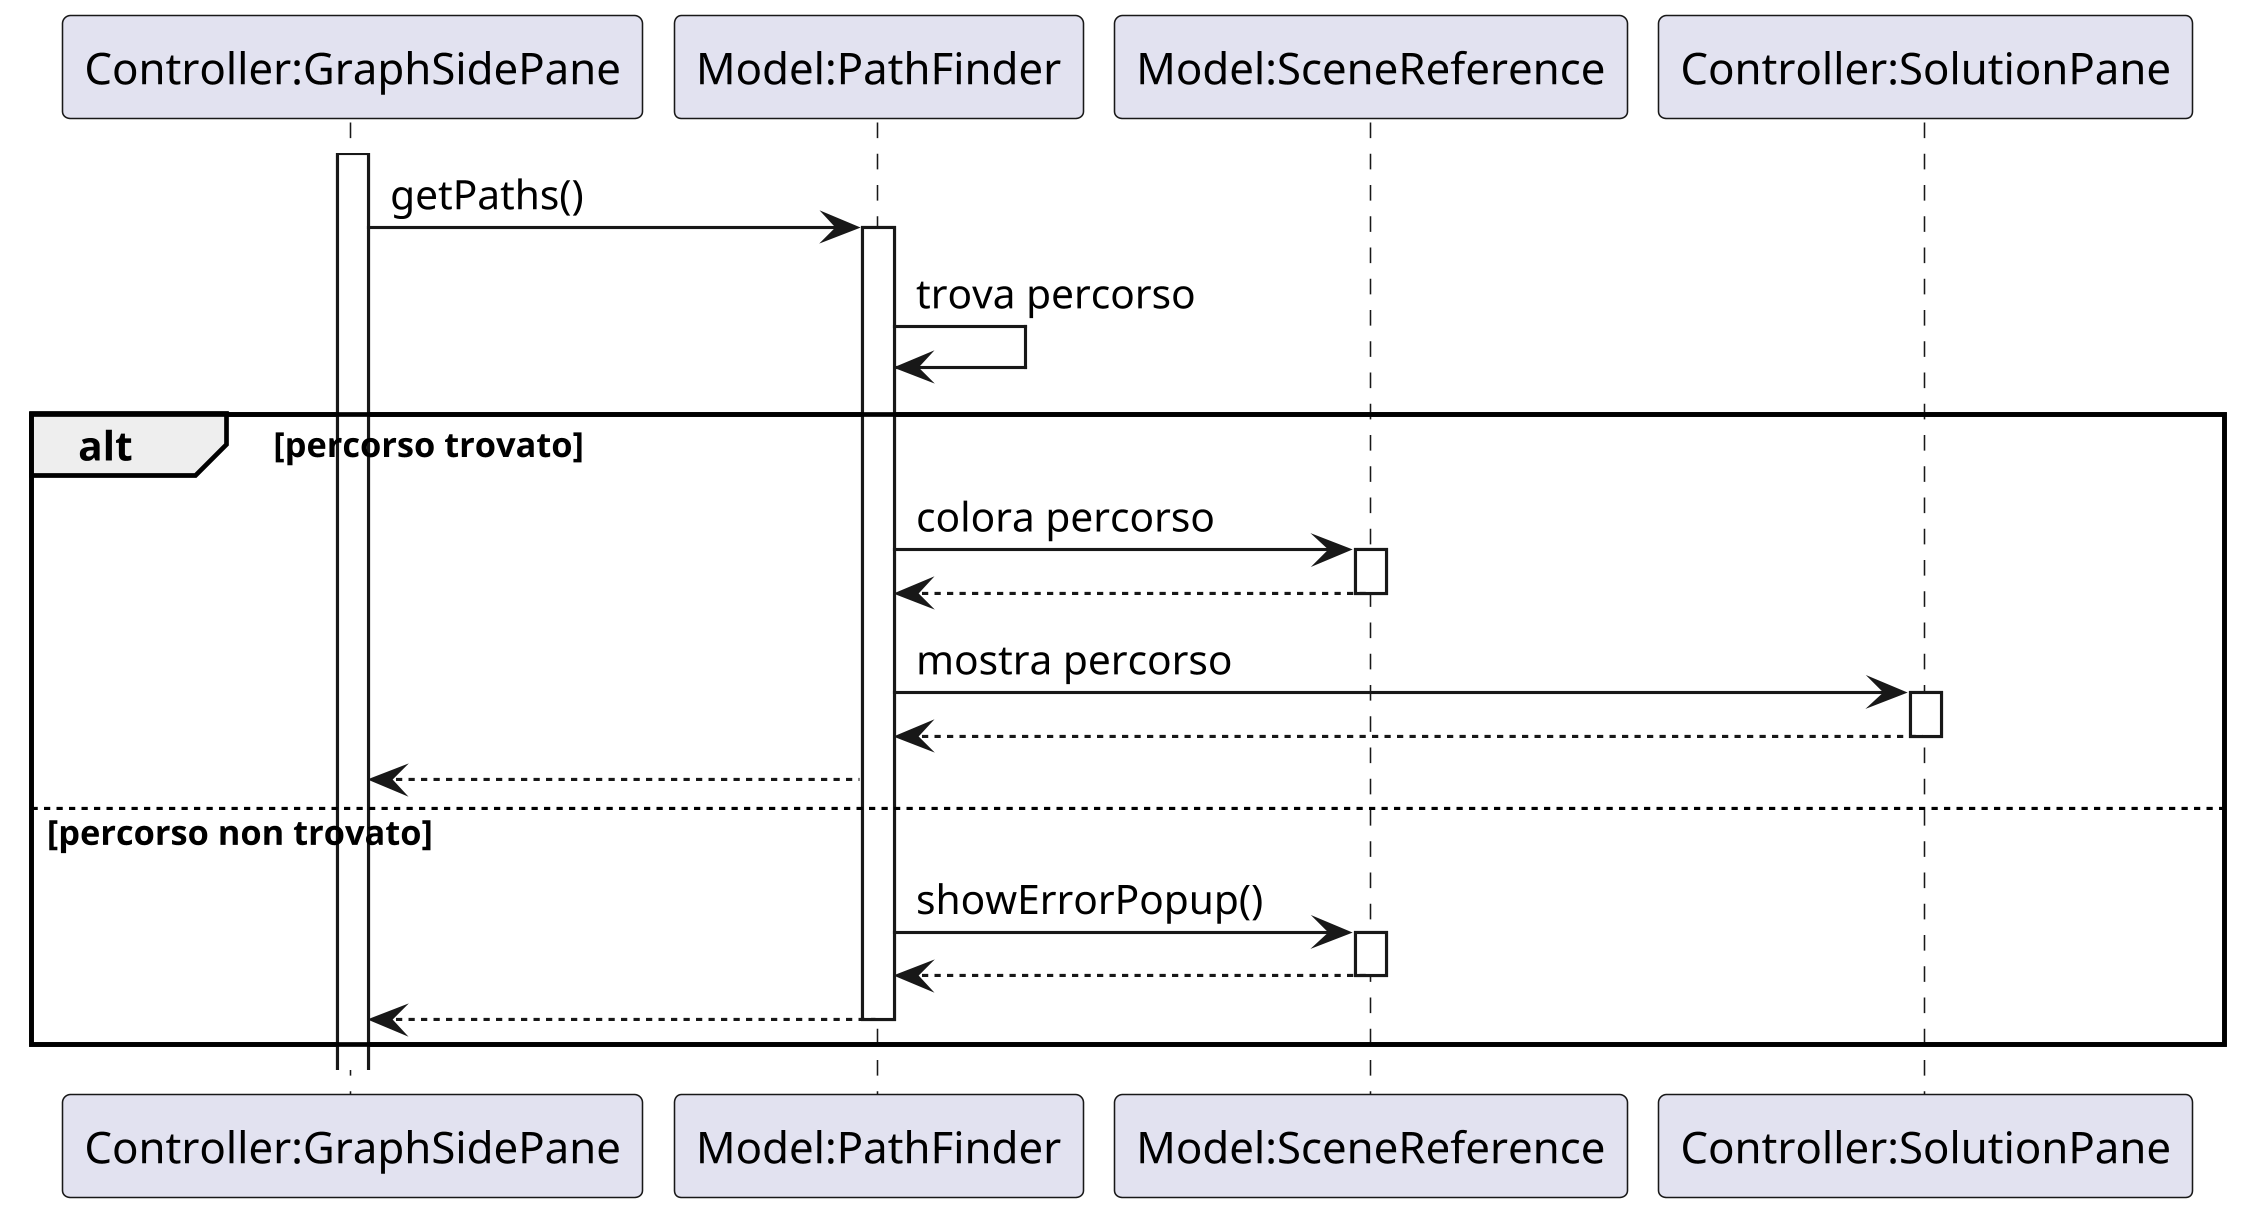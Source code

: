 @startuml
skinparam dpi 300
participant "Controller:GraphSidePane" as GraphSidePane
participant "Model:PathFinder" as PathFinder
participant "Model:SceneReference" as SceneReference
participant "Controller:SolutionPane" as SolutionPane
activate GraphSidePane
GraphSidePane -> PathFinder : getPaths()
activate PathFinder
PathFinder -> PathFinder : trova percorso
alt percorso trovato
PathFinder -> SceneReference : colora percorso
activate SceneReference
SceneReference --> PathFinder
deactivate SceneReference
PathFinder -> SolutionPane : mostra percorso
activate SolutionPane
SolutionPane --> PathFinder
deactivate SolutionPane
PathFinder --> GraphSidePane
else percorso non trovato
PathFinder -> SceneReference : showErrorPopup()
activate SceneReference
SceneReference --> PathFinder
deactivate SceneReference
PathFinder --> GraphSidePane
deactivate PathFinder
end
@enduml